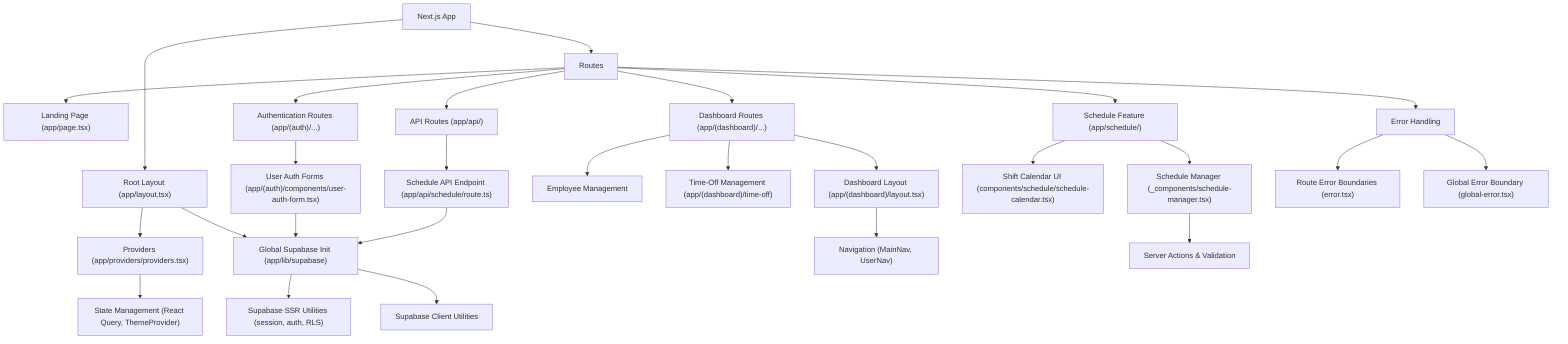 flowchart TD
  A[Next.js App]
  B["Root Layout (app/layout.tsx)"]
  C["Providers (app/providers/providers.tsx)"]
  D["State Management (React Query, ThemeProvider)"]
  E["Global Supabase Init (app/lib/supabase)"]
  F[Routes]
  G["Landing Page (app/page.tsx)"]
  H["Authentication Routes (app/(auth)/...)"]
  I["User Auth Forms (app/(auth)/components/user-auth-form.tsx)"]
  J["Dashboard Routes (app/(dashboard)/...)"]
  K["Dashboard Layout (app/(dashboard)/layout.tsx)"]
  L["Navigation (MainNav, UserNav)"]
  M["Employee Management"]
  N["Time-Off Management (app/(dashboard)/time-off)"]
  O["Schedule Feature (app/schedule/)"]
  P["Schedule Manager (_components/schedule-manager.tsx)"]
  Q["Shift Calendar UI (components/schedule/schedule-calendar.tsx)"]
  R["Server Actions & Validation"]
  S["API Routes (app/api/)"]
  T["Schedule API Endpoint (app/api/schedule/route.ts)"]
  U["Supabase SSR Utilities (session, auth, RLS)"]
  V["Supabase Client Utilities"]
  W["Error Handling"]
  X["Route Error Boundaries (error.tsx)"]
  Y["Global Error Boundary (global-error.tsx)"]

  A --> B
  B --> C
  C --> D
  B --> E
  A --> F
  F --> G
  F --> H
  H --> I
  I --> E
  F --> J
  J --> K
  K --> L
  J --> M
  J --> N
  F --> O
  O --> P
  O --> Q
  P --> R
  F --> S
  S --> T
  T --> E
  E --> U
  E --> V
  F --> W
  W --> X
  W --> Y